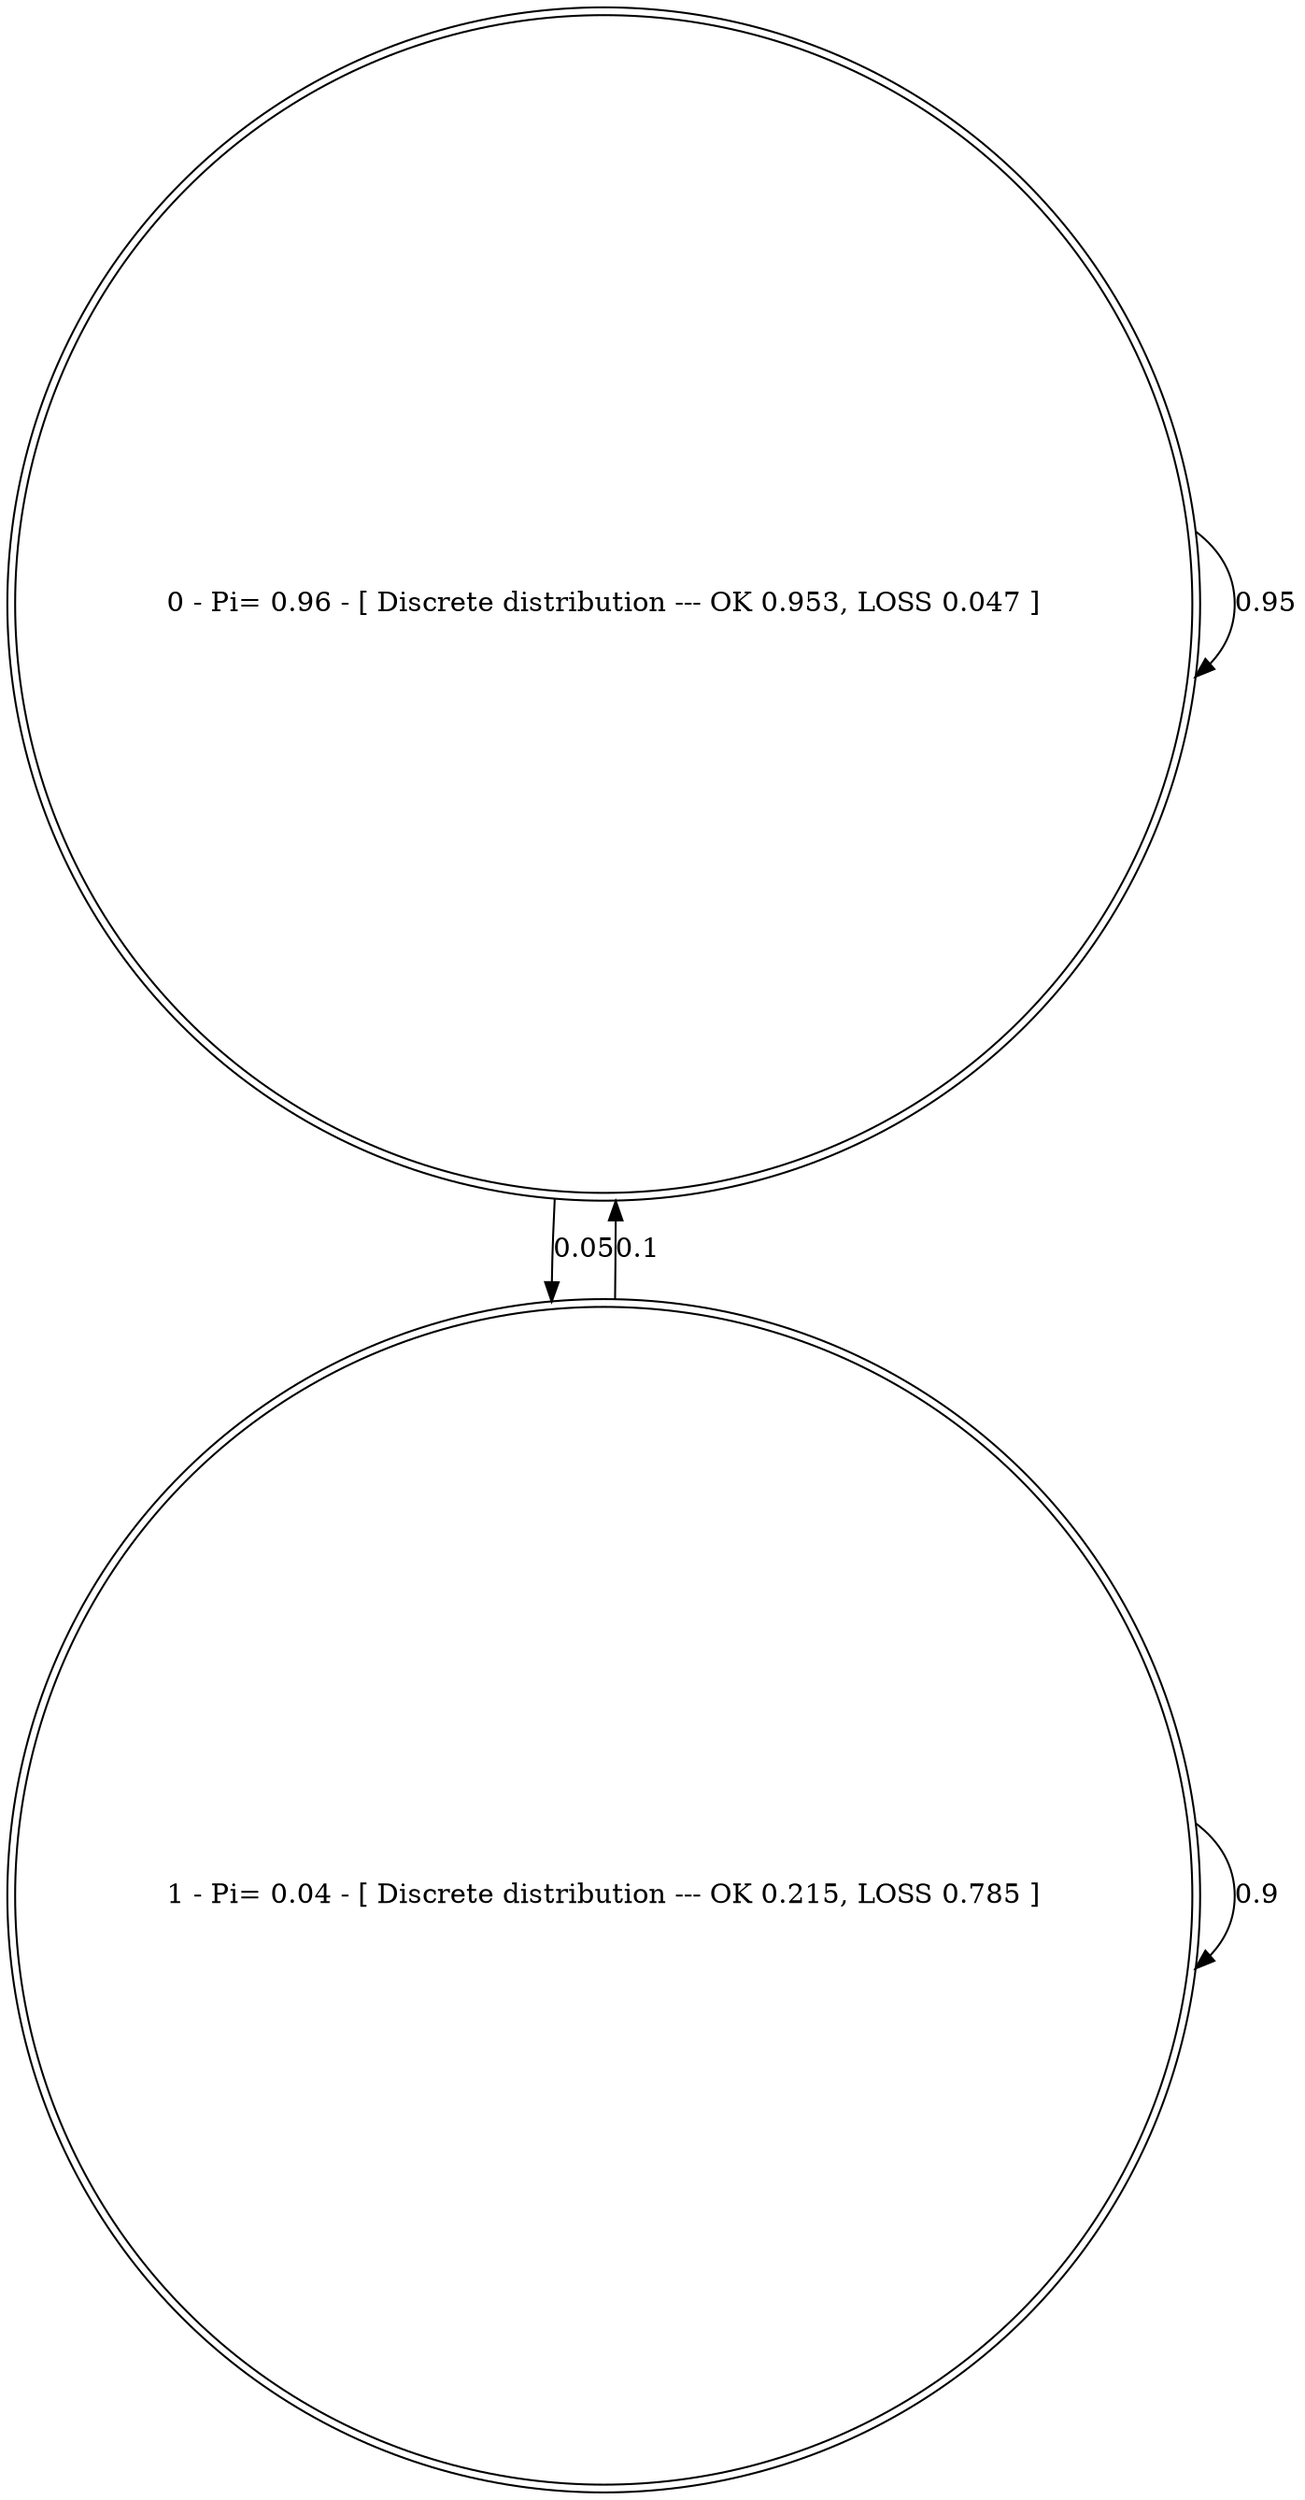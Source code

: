 digraph G {
	0 -> 0 [label=0.95];
	0 -> 1 [label=0.05];
	1 -> 0 [label=0.1];
	1 -> 1 [label=0.9];
	0 [shape=doublecircle, label="0 - Pi= 0.96 - [ Discrete distribution --- OK 0.953, LOSS 0.047 ]"];
	1 [shape=doublecircle, label="1 - Pi= 0.04 - [ Discrete distribution --- OK 0.215, LOSS 0.785 ]"];
}
